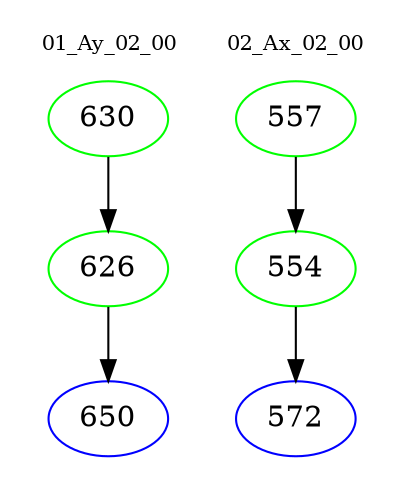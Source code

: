 digraph{
subgraph cluster_0 {
color = white
label = "01_Ay_02_00";
fontsize=10;
T0_630 [label="630", color="green"]
T0_630 -> T0_626 [color="black"]
T0_626 [label="626", color="green"]
T0_626 -> T0_650 [color="black"]
T0_650 [label="650", color="blue"]
}
subgraph cluster_1 {
color = white
label = "02_Ax_02_00";
fontsize=10;
T1_557 [label="557", color="green"]
T1_557 -> T1_554 [color="black"]
T1_554 [label="554", color="green"]
T1_554 -> T1_572 [color="black"]
T1_572 [label="572", color="blue"]
}
}
